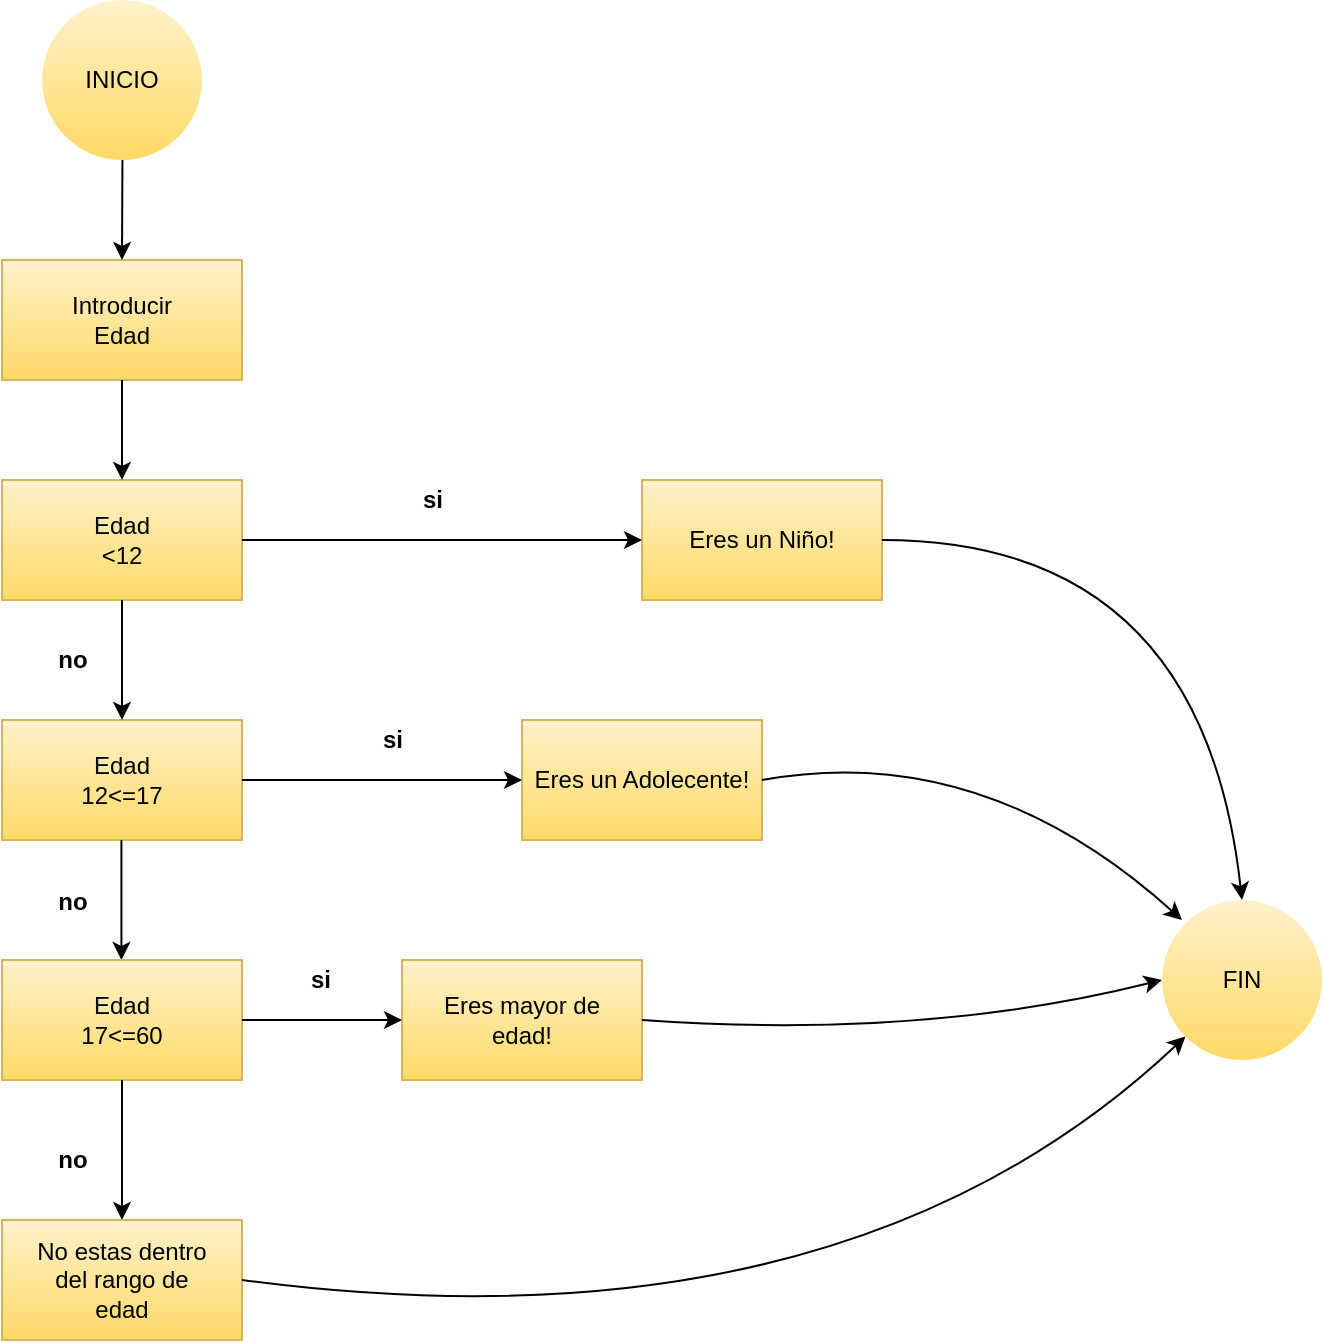 <mxfile version="14.9.2" type="device"><diagram id="J-WwsFC8PvTpuJYPwohB" name="Page-1"><mxGraphModel dx="1226" dy="657" grid="1" gridSize="10" guides="1" tooltips="1" connect="1" arrows="1" fold="1" page="1" pageScale="1" pageWidth="827" pageHeight="1169" math="0" shadow="0"><root><mxCell id="0"/><mxCell id="1" parent="0"/><mxCell id="Byjutd9epNzvqeTpPQ1s-1" value="INICIO" style="ellipse;whiteSpace=wrap;html=1;aspect=fixed;fillColor=#fff2cc;gradientColor=#ffd966;strokeColor=none;verticalAlign=middle;" vertex="1" parent="1"><mxGeometry x="100" y="20" width="80" height="80" as="geometry"/></mxCell><mxCell id="Byjutd9epNzvqeTpPQ1s-3" value="Introducir&lt;br&gt;Edad" style="rounded=0;whiteSpace=wrap;html=1;gradientColor=#ffd966;fillColor=#fff2cc;strokeColor=#d6b656;" vertex="1" parent="1"><mxGeometry x="80" y="150" width="120" height="60" as="geometry"/></mxCell><mxCell id="Byjutd9epNzvqeTpPQ1s-8" value="" style="endArrow=classic;html=1;entryX=0.5;entryY=0;entryDx=0;entryDy=0;" edge="1" parent="1" source="Byjutd9epNzvqeTpPQ1s-1" target="Byjutd9epNzvqeTpPQ1s-3"><mxGeometry width="50" height="50" relative="1" as="geometry"><mxPoint x="-20" y="230" as="sourcePoint"/><mxPoint x="50.711" y="180" as="targetPoint"/></mxGeometry></mxCell><mxCell id="Byjutd9epNzvqeTpPQ1s-9" value="Edad&lt;br&gt;&amp;lt;12" style="rounded=0;whiteSpace=wrap;html=1;gradientColor=#ffd966;fillColor=#fff2cc;strokeColor=#d6b656;" vertex="1" parent="1"><mxGeometry x="80" y="260" width="120" height="60" as="geometry"/></mxCell><mxCell id="Byjutd9epNzvqeTpPQ1s-13" value="" style="endArrow=classic;html=1;exitX=0.5;exitY=1;exitDx=0;exitDy=0;entryX=0.5;entryY=0;entryDx=0;entryDy=0;" edge="1" parent="1" source="Byjutd9epNzvqeTpPQ1s-3" target="Byjutd9epNzvqeTpPQ1s-9"><mxGeometry width="50" height="50" relative="1" as="geometry"><mxPoint x="140" y="250" as="sourcePoint"/><mxPoint x="190" y="200" as="targetPoint"/></mxGeometry></mxCell><mxCell id="Byjutd9epNzvqeTpPQ1s-14" value="Eres un Niño!" style="rounded=0;whiteSpace=wrap;html=1;gradientColor=#ffd966;fillColor=#fff2cc;strokeColor=#d6b656;" vertex="1" parent="1"><mxGeometry x="400" y="260" width="120" height="60" as="geometry"/></mxCell><mxCell id="Byjutd9epNzvqeTpPQ1s-15" value="" style="endArrow=classic;html=1;entryX=0;entryY=0.5;entryDx=0;entryDy=0;" edge="1" parent="1" source="Byjutd9epNzvqeTpPQ1s-9" target="Byjutd9epNzvqeTpPQ1s-14"><mxGeometry width="50" height="50" relative="1" as="geometry"><mxPoint x="200" y="340" as="sourcePoint"/><mxPoint x="270.711" y="290" as="targetPoint"/></mxGeometry></mxCell><mxCell id="Byjutd9epNzvqeTpPQ1s-17" value="si" style="text;html=1;align=center;verticalAlign=middle;resizable=0;points=[];autosize=1;strokeColor=none;fontStyle=1" vertex="1" parent="1"><mxGeometry x="280" y="260" width="30" height="20" as="geometry"/></mxCell><mxCell id="Byjutd9epNzvqeTpPQ1s-18" value="Edad&lt;br&gt;12&amp;lt;=17" style="rounded=0;whiteSpace=wrap;html=1;gradientColor=#ffd966;fillColor=#fff2cc;strokeColor=#d6b656;" vertex="1" parent="1"><mxGeometry x="80" y="380" width="120" height="60" as="geometry"/></mxCell><mxCell id="Byjutd9epNzvqeTpPQ1s-19" value="" style="endArrow=classic;html=1;entryX=0.5;entryY=0;entryDx=0;entryDy=0;" edge="1" parent="1" source="Byjutd9epNzvqeTpPQ1s-9" target="Byjutd9epNzvqeTpPQ1s-18"><mxGeometry width="50" height="50" relative="1" as="geometry"><mxPoint x="9.289" y="340" as="sourcePoint"/><mxPoint x="9.289" y="290" as="targetPoint"/></mxGeometry></mxCell><mxCell id="Byjutd9epNzvqeTpPQ1s-20" value="no" style="text;html=1;align=center;verticalAlign=middle;resizable=0;points=[];autosize=1;strokeColor=none;fontStyle=1" vertex="1" parent="1"><mxGeometry x="100" y="340" width="30" height="20" as="geometry"/></mxCell><mxCell id="Byjutd9epNzvqeTpPQ1s-21" value="Eres un Adolecente!" style="rounded=0;whiteSpace=wrap;html=1;gradientColor=#ffd966;fillColor=#fff2cc;strokeColor=#d6b656;" vertex="1" parent="1"><mxGeometry x="340" y="380" width="120" height="60" as="geometry"/></mxCell><mxCell id="Byjutd9epNzvqeTpPQ1s-22" value="" style="endArrow=classic;html=1;entryX=0;entryY=0.5;entryDx=0;entryDy=0;exitX=1;exitY=0.5;exitDx=0;exitDy=0;" edge="1" parent="1" source="Byjutd9epNzvqeTpPQ1s-18" target="Byjutd9epNzvqeTpPQ1s-21"><mxGeometry width="50" height="50" relative="1" as="geometry"><mxPoint x="210" y="300" as="sourcePoint"/><mxPoint x="290" y="300" as="targetPoint"/></mxGeometry></mxCell><mxCell id="Byjutd9epNzvqeTpPQ1s-23" value="si" style="text;html=1;align=center;verticalAlign=middle;resizable=0;points=[];autosize=1;strokeColor=none;fontStyle=1" vertex="1" parent="1"><mxGeometry x="260" y="380" width="30" height="20" as="geometry"/></mxCell><mxCell id="Byjutd9epNzvqeTpPQ1s-24" value="" style="endArrow=classic;html=1;entryX=0.5;entryY=0;entryDx=0;entryDy=0;" edge="1" parent="1"><mxGeometry width="50" height="50" relative="1" as="geometry"><mxPoint x="139.71" y="440" as="sourcePoint"/><mxPoint x="139.71" y="500" as="targetPoint"/></mxGeometry></mxCell><mxCell id="Byjutd9epNzvqeTpPQ1s-25" value="Edad&lt;br&gt;17&amp;lt;=60" style="rounded=0;whiteSpace=wrap;html=1;gradientColor=#ffd966;fillColor=#fff2cc;strokeColor=#d6b656;" vertex="1" parent="1"><mxGeometry x="80" y="500" width="120" height="60" as="geometry"/></mxCell><mxCell id="Byjutd9epNzvqeTpPQ1s-26" value="no" style="text;html=1;align=center;verticalAlign=middle;resizable=0;points=[];autosize=1;strokeColor=none;fontStyle=1" vertex="1" parent="1"><mxGeometry x="100" y="461" width="30" height="20" as="geometry"/></mxCell><mxCell id="Byjutd9epNzvqeTpPQ1s-27" value="Eres mayor de &lt;br&gt;edad!" style="rounded=0;whiteSpace=wrap;html=1;gradientColor=#ffd966;fillColor=#fff2cc;strokeColor=#d6b656;" vertex="1" parent="1"><mxGeometry x="280" y="500" width="120" height="60" as="geometry"/></mxCell><mxCell id="Byjutd9epNzvqeTpPQ1s-28" value="" style="endArrow=classic;html=1;exitX=1;exitY=0.5;exitDx=0;exitDy=0;entryX=0;entryY=0.5;entryDx=0;entryDy=0;" edge="1" parent="1" source="Byjutd9epNzvqeTpPQ1s-25" target="Byjutd9epNzvqeTpPQ1s-27"><mxGeometry width="50" height="50" relative="1" as="geometry"><mxPoint x="210" y="420" as="sourcePoint"/><mxPoint x="270" y="530" as="targetPoint"/></mxGeometry></mxCell><mxCell id="Byjutd9epNzvqeTpPQ1s-29" value="si" style="text;html=1;align=center;verticalAlign=middle;resizable=0;points=[];autosize=1;strokeColor=none;fontStyle=1" vertex="1" parent="1"><mxGeometry x="224" y="500" width="30" height="20" as="geometry"/></mxCell><mxCell id="Byjutd9epNzvqeTpPQ1s-30" value="FIN" style="ellipse;whiteSpace=wrap;html=1;aspect=fixed;fillColor=#fff2cc;gradientColor=#ffd966;strokeColor=none;verticalAlign=middle;" vertex="1" parent="1"><mxGeometry x="660" y="470" width="80" height="80" as="geometry"/></mxCell><mxCell id="Byjutd9epNzvqeTpPQ1s-31" value="" style="endArrow=classic;html=1;exitX=0.5;exitY=1;exitDx=0;exitDy=0;entryX=0.5;entryY=0;entryDx=0;entryDy=0;" edge="1" parent="1" source="Byjutd9epNzvqeTpPQ1s-25" target="Byjutd9epNzvqeTpPQ1s-32"><mxGeometry width="50" height="50" relative="1" as="geometry"><mxPoint x="160" y="580" as="sourcePoint"/><mxPoint x="120" y="580" as="targetPoint"/></mxGeometry></mxCell><mxCell id="Byjutd9epNzvqeTpPQ1s-32" value="No estas dentro&lt;br&gt;del rango de&lt;br&gt;edad" style="rounded=0;whiteSpace=wrap;html=1;gradientColor=#ffd966;fillColor=#fff2cc;strokeColor=#d6b656;" vertex="1" parent="1"><mxGeometry x="80" y="630" width="120" height="60" as="geometry"/></mxCell><mxCell id="Byjutd9epNzvqeTpPQ1s-33" value="no" style="text;html=1;align=center;verticalAlign=middle;resizable=0;points=[];autosize=1;strokeColor=none;fontStyle=1" vertex="1" parent="1"><mxGeometry x="100" y="590" width="30" height="20" as="geometry"/></mxCell><mxCell id="Byjutd9epNzvqeTpPQ1s-36" value="" style="curved=1;endArrow=classic;html=1;exitX=1;exitY=0.5;exitDx=0;exitDy=0;entryX=0.5;entryY=0;entryDx=0;entryDy=0;" edge="1" parent="1" source="Byjutd9epNzvqeTpPQ1s-14" target="Byjutd9epNzvqeTpPQ1s-30"><mxGeometry width="50" height="50" relative="1" as="geometry"><mxPoint x="520" y="340" as="sourcePoint"/><mxPoint x="670" y="470" as="targetPoint"/><Array as="points"><mxPoint x="680" y="290"/></Array></mxGeometry></mxCell><mxCell id="Byjutd9epNzvqeTpPQ1s-37" value="" style="curved=1;endArrow=classic;html=1;exitX=1;exitY=0.5;exitDx=0;exitDy=0;" edge="1" parent="1" source="Byjutd9epNzvqeTpPQ1s-21"><mxGeometry width="50" height="50" relative="1" as="geometry"><mxPoint x="470" y="411" as="sourcePoint"/><mxPoint x="670" y="480" as="targetPoint"/><Array as="points"><mxPoint x="570" y="390"/></Array></mxGeometry></mxCell><mxCell id="Byjutd9epNzvqeTpPQ1s-38" value="" style="curved=1;endArrow=classic;html=1;exitX=1;exitY=0.5;exitDx=0;exitDy=0;entryX=0;entryY=0.5;entryDx=0;entryDy=0;" edge="1" parent="1" source="Byjutd9epNzvqeTpPQ1s-27" target="Byjutd9epNzvqeTpPQ1s-30"><mxGeometry width="50" height="50" relative="1" as="geometry"><mxPoint x="470" y="530" as="sourcePoint"/><mxPoint x="610" y="500" as="targetPoint"/><Array as="points"><mxPoint x="540" y="540"/></Array></mxGeometry></mxCell><mxCell id="Byjutd9epNzvqeTpPQ1s-39" value="" style="curved=1;endArrow=classic;html=1;exitX=1;exitY=0.5;exitDx=0;exitDy=0;entryX=0;entryY=1;entryDx=0;entryDy=0;" edge="1" parent="1" source="Byjutd9epNzvqeTpPQ1s-32" target="Byjutd9epNzvqeTpPQ1s-30"><mxGeometry width="50" height="50" relative="1" as="geometry"><mxPoint x="410" y="610" as="sourcePoint"/><mxPoint x="668.24" y="587.6" as="targetPoint"/><Array as="points"><mxPoint x="500" y="700"/></Array></mxGeometry></mxCell></root></mxGraphModel></diagram></mxfile>
